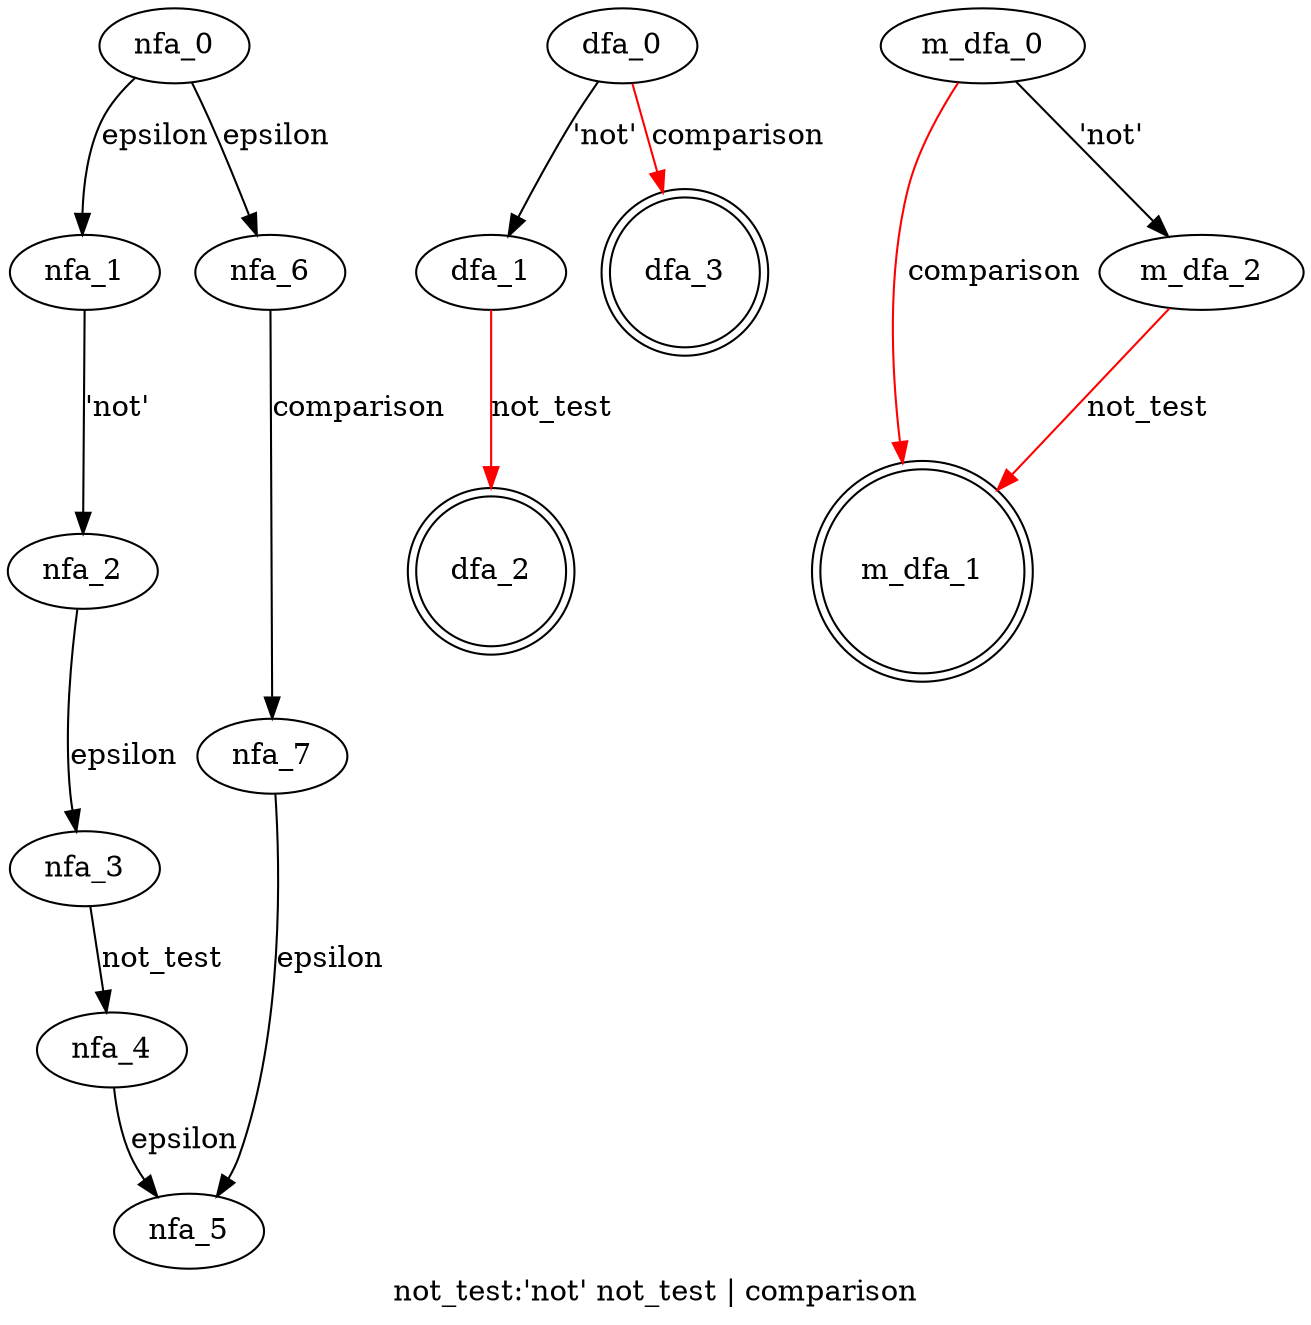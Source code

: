 digraph not_test {
 graph[label="not_test:'not' not_test | comparison"]
 subgraph not_test_nfa {
  nfa_0->nfa_1[label="epsilon"]
  nfa_1->nfa_2[label="'not'"]
  nfa_2->nfa_3[label="epsilon"]
  nfa_3->nfa_4[label="not_test"]
  nfa_4->nfa_5[label="epsilon"]
  nfa_0->nfa_6[label="epsilon"]
  nfa_6->nfa_7[label="comparison"]
  nfa_7->nfa_5[label="epsilon"]
  }
 subgraph not_test_dfa {
  dfa_0->dfa_1[label="'not'"]
  dfa_1->dfa_2[label="not_test",color=red]
  dfa_0->dfa_3[label="comparison",color=red]
  dfa_2[shape=doublecircle]
  dfa_3[shape=doublecircle]
  }
 subgraph not_test_m_dfa {
  m_dfa_0->m_dfa_1[label="comparison",color=red]
  m_dfa_0->m_dfa_2[label="'not'"]
  m_dfa_2->m_dfa_1[label="not_test",color=red]
  m_dfa_1[shape=doublecircle]
  }
}
